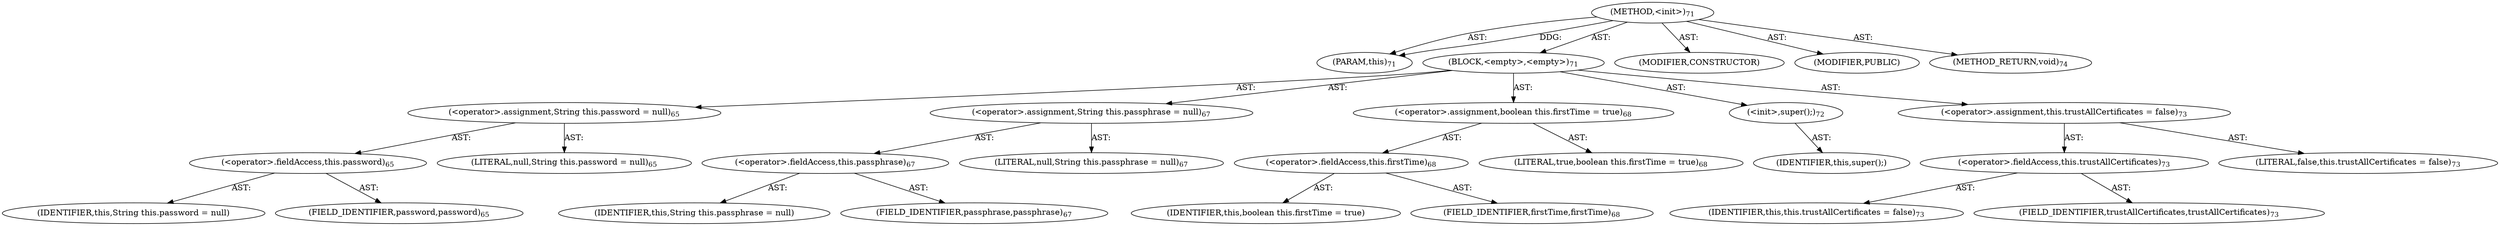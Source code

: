 digraph "&lt;init&gt;" {  
"111669149696" [label = <(METHOD,&lt;init&gt;)<SUB>71</SUB>> ]
"115964116998" [label = <(PARAM,this)<SUB>71</SUB>> ]
"25769803776" [label = <(BLOCK,&lt;empty&gt;,&lt;empty&gt;)<SUB>71</SUB>> ]
"30064771074" [label = <(&lt;operator&gt;.assignment,String this.password = null)<SUB>65</SUB>> ]
"30064771075" [label = <(&lt;operator&gt;.fieldAccess,this.password)<SUB>65</SUB>> ]
"68719476747" [label = <(IDENTIFIER,this,String this.password = null)> ]
"55834574848" [label = <(FIELD_IDENTIFIER,password,password)<SUB>65</SUB>> ]
"90194313216" [label = <(LITERAL,null,String this.password = null)<SUB>65</SUB>> ]
"30064771076" [label = <(&lt;operator&gt;.assignment,String this.passphrase = null)<SUB>67</SUB>> ]
"30064771077" [label = <(&lt;operator&gt;.fieldAccess,this.passphrase)<SUB>67</SUB>> ]
"68719476748" [label = <(IDENTIFIER,this,String this.passphrase = null)> ]
"55834574849" [label = <(FIELD_IDENTIFIER,passphrase,passphrase)<SUB>67</SUB>> ]
"90194313217" [label = <(LITERAL,null,String this.passphrase = null)<SUB>67</SUB>> ]
"30064771078" [label = <(&lt;operator&gt;.assignment,boolean this.firstTime = true)<SUB>68</SUB>> ]
"30064771079" [label = <(&lt;operator&gt;.fieldAccess,this.firstTime)<SUB>68</SUB>> ]
"68719476749" [label = <(IDENTIFIER,this,boolean this.firstTime = true)> ]
"55834574850" [label = <(FIELD_IDENTIFIER,firstTime,firstTime)<SUB>68</SUB>> ]
"90194313218" [label = <(LITERAL,true,boolean this.firstTime = true)<SUB>68</SUB>> ]
"30064771072" [label = <(&lt;init&gt;,super();)<SUB>72</SUB>> ]
"68719476742" [label = <(IDENTIFIER,this,super();)> ]
"30064771080" [label = <(&lt;operator&gt;.assignment,this.trustAllCertificates = false)<SUB>73</SUB>> ]
"30064771081" [label = <(&lt;operator&gt;.fieldAccess,this.trustAllCertificates)<SUB>73</SUB>> ]
"68719476743" [label = <(IDENTIFIER,this,this.trustAllCertificates = false)<SUB>73</SUB>> ]
"55834574851" [label = <(FIELD_IDENTIFIER,trustAllCertificates,trustAllCertificates)<SUB>73</SUB>> ]
"90194313219" [label = <(LITERAL,false,this.trustAllCertificates = false)<SUB>73</SUB>> ]
"133143986182" [label = <(MODIFIER,CONSTRUCTOR)> ]
"133143986183" [label = <(MODIFIER,PUBLIC)> ]
"128849018880" [label = <(METHOD_RETURN,void)<SUB>74</SUB>> ]
  "111669149696" -> "115964116998"  [ label = "AST: "] 
  "111669149696" -> "25769803776"  [ label = "AST: "] 
  "111669149696" -> "133143986182"  [ label = "AST: "] 
  "111669149696" -> "133143986183"  [ label = "AST: "] 
  "111669149696" -> "128849018880"  [ label = "AST: "] 
  "25769803776" -> "30064771074"  [ label = "AST: "] 
  "25769803776" -> "30064771076"  [ label = "AST: "] 
  "25769803776" -> "30064771078"  [ label = "AST: "] 
  "25769803776" -> "30064771072"  [ label = "AST: "] 
  "25769803776" -> "30064771080"  [ label = "AST: "] 
  "30064771074" -> "30064771075"  [ label = "AST: "] 
  "30064771074" -> "90194313216"  [ label = "AST: "] 
  "30064771075" -> "68719476747"  [ label = "AST: "] 
  "30064771075" -> "55834574848"  [ label = "AST: "] 
  "30064771076" -> "30064771077"  [ label = "AST: "] 
  "30064771076" -> "90194313217"  [ label = "AST: "] 
  "30064771077" -> "68719476748"  [ label = "AST: "] 
  "30064771077" -> "55834574849"  [ label = "AST: "] 
  "30064771078" -> "30064771079"  [ label = "AST: "] 
  "30064771078" -> "90194313218"  [ label = "AST: "] 
  "30064771079" -> "68719476749"  [ label = "AST: "] 
  "30064771079" -> "55834574850"  [ label = "AST: "] 
  "30064771072" -> "68719476742"  [ label = "AST: "] 
  "30064771080" -> "30064771081"  [ label = "AST: "] 
  "30064771080" -> "90194313219"  [ label = "AST: "] 
  "30064771081" -> "68719476743"  [ label = "AST: "] 
  "30064771081" -> "55834574851"  [ label = "AST: "] 
  "111669149696" -> "115964116998"  [ label = "DDG: "] 
}
